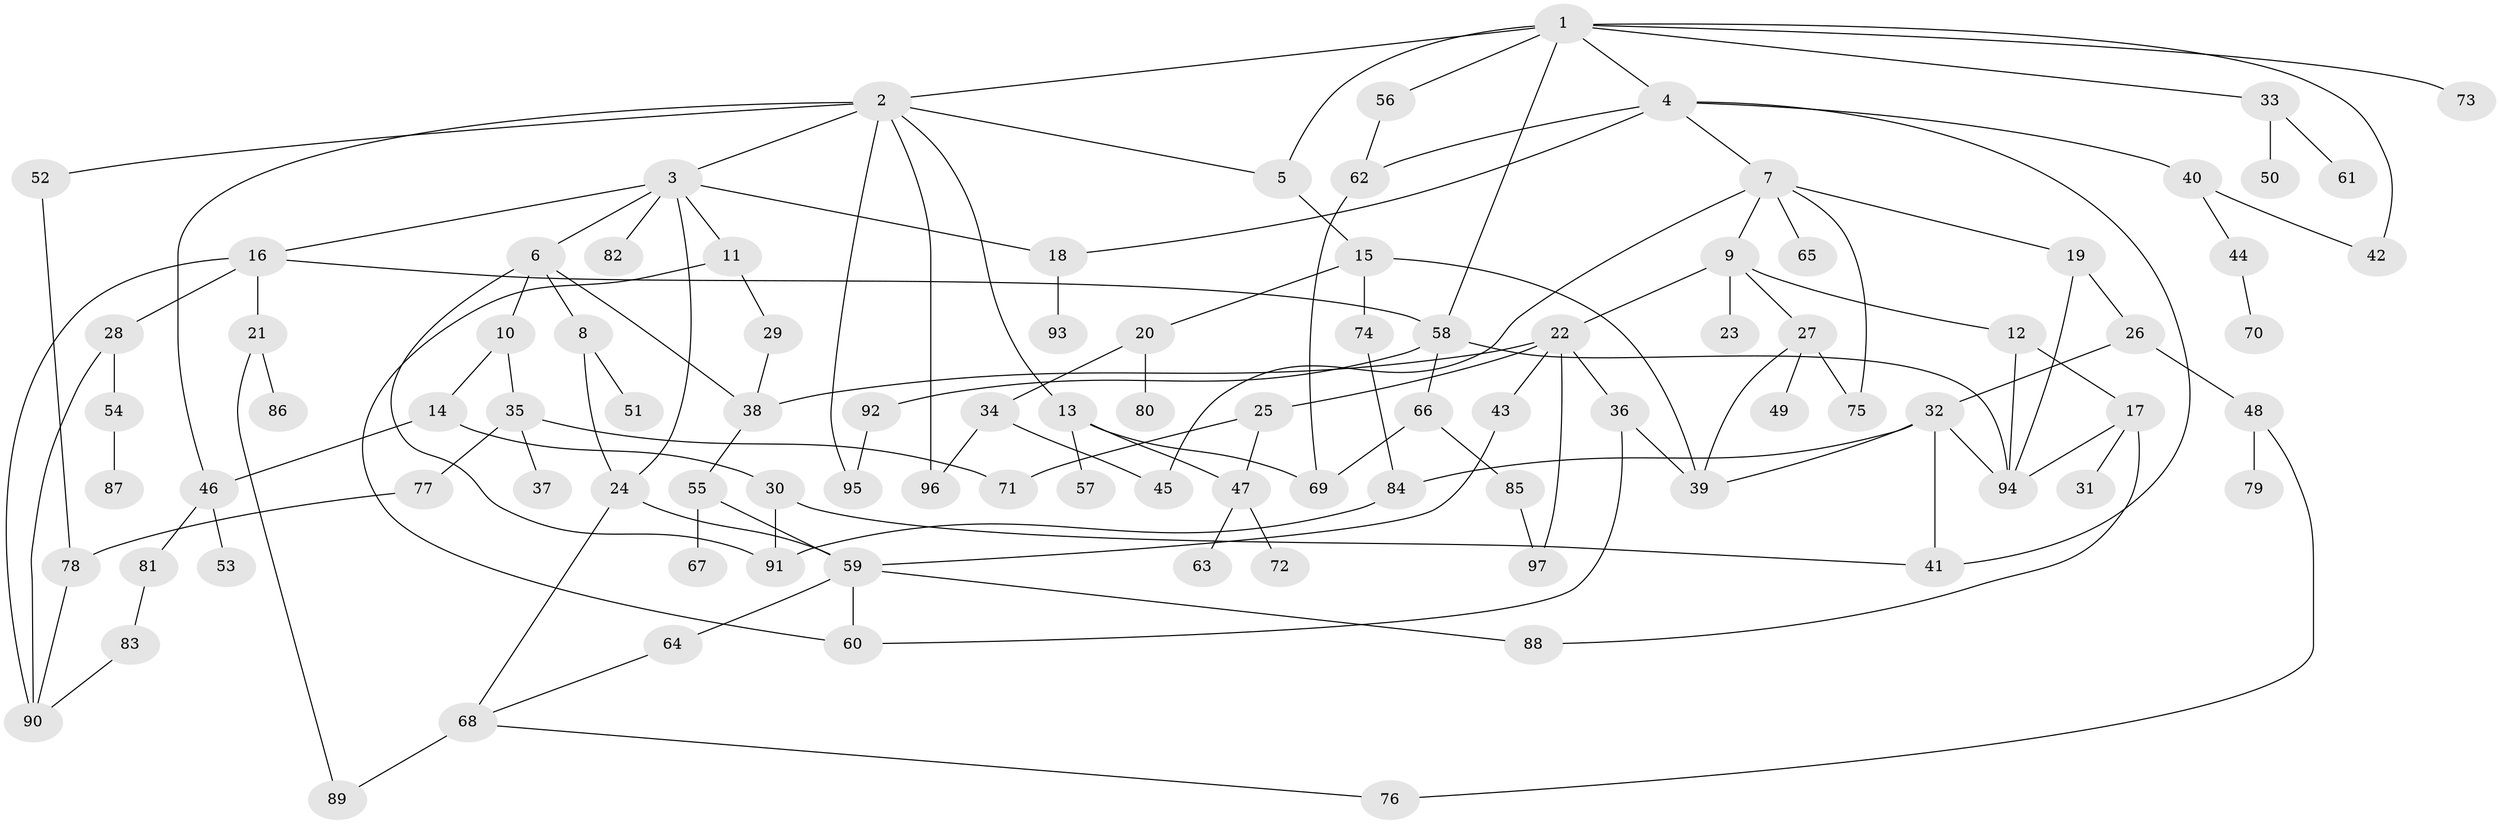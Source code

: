 // Generated by graph-tools (version 1.1) at 2025/13/03/09/25 04:13:34]
// undirected, 97 vertices, 138 edges
graph export_dot {
graph [start="1"]
  node [color=gray90,style=filled];
  1;
  2;
  3;
  4;
  5;
  6;
  7;
  8;
  9;
  10;
  11;
  12;
  13;
  14;
  15;
  16;
  17;
  18;
  19;
  20;
  21;
  22;
  23;
  24;
  25;
  26;
  27;
  28;
  29;
  30;
  31;
  32;
  33;
  34;
  35;
  36;
  37;
  38;
  39;
  40;
  41;
  42;
  43;
  44;
  45;
  46;
  47;
  48;
  49;
  50;
  51;
  52;
  53;
  54;
  55;
  56;
  57;
  58;
  59;
  60;
  61;
  62;
  63;
  64;
  65;
  66;
  67;
  68;
  69;
  70;
  71;
  72;
  73;
  74;
  75;
  76;
  77;
  78;
  79;
  80;
  81;
  82;
  83;
  84;
  85;
  86;
  87;
  88;
  89;
  90;
  91;
  92;
  93;
  94;
  95;
  96;
  97;
  1 -- 2;
  1 -- 4;
  1 -- 5;
  1 -- 33;
  1 -- 42;
  1 -- 56;
  1 -- 58;
  1 -- 73;
  2 -- 3;
  2 -- 13;
  2 -- 52;
  2 -- 95;
  2 -- 96;
  2 -- 5;
  2 -- 46;
  3 -- 6;
  3 -- 11;
  3 -- 16;
  3 -- 24;
  3 -- 82;
  3 -- 18;
  4 -- 7;
  4 -- 18;
  4 -- 40;
  4 -- 62;
  4 -- 41;
  5 -- 15;
  6 -- 8;
  6 -- 10;
  6 -- 38;
  6 -- 91;
  7 -- 9;
  7 -- 19;
  7 -- 45;
  7 -- 65;
  7 -- 75;
  8 -- 51;
  8 -- 24;
  9 -- 12;
  9 -- 22;
  9 -- 23;
  9 -- 27;
  10 -- 14;
  10 -- 35;
  11 -- 29;
  11 -- 60;
  12 -- 17;
  12 -- 94;
  13 -- 57;
  13 -- 69;
  13 -- 47;
  14 -- 30;
  14 -- 46;
  15 -- 20;
  15 -- 74;
  15 -- 39;
  16 -- 21;
  16 -- 28;
  16 -- 58;
  16 -- 90;
  17 -- 31;
  17 -- 94;
  17 -- 88;
  18 -- 93;
  19 -- 26;
  19 -- 94;
  20 -- 34;
  20 -- 80;
  21 -- 86;
  21 -- 89;
  22 -- 25;
  22 -- 36;
  22 -- 43;
  22 -- 97;
  22 -- 38;
  24 -- 68;
  24 -- 59;
  25 -- 47;
  25 -- 71;
  26 -- 32;
  26 -- 48;
  27 -- 49;
  27 -- 39;
  27 -- 75;
  28 -- 54;
  28 -- 90;
  29 -- 38;
  30 -- 41;
  30 -- 91;
  32 -- 84;
  32 -- 94;
  32 -- 39;
  32 -- 41;
  33 -- 50;
  33 -- 61;
  34 -- 45;
  34 -- 96;
  35 -- 37;
  35 -- 71;
  35 -- 77;
  36 -- 39;
  36 -- 60;
  38 -- 55;
  40 -- 44;
  40 -- 42;
  43 -- 59;
  44 -- 70;
  46 -- 53;
  46 -- 81;
  47 -- 63;
  47 -- 72;
  48 -- 76;
  48 -- 79;
  52 -- 78;
  54 -- 87;
  55 -- 59;
  55 -- 67;
  56 -- 62;
  58 -- 66;
  58 -- 92;
  58 -- 94;
  59 -- 64;
  59 -- 88;
  59 -- 60;
  62 -- 69;
  64 -- 68;
  66 -- 69;
  66 -- 85;
  68 -- 89;
  68 -- 76;
  74 -- 84;
  77 -- 78;
  78 -- 90;
  81 -- 83;
  83 -- 90;
  84 -- 91;
  85 -- 97;
  92 -- 95;
}
